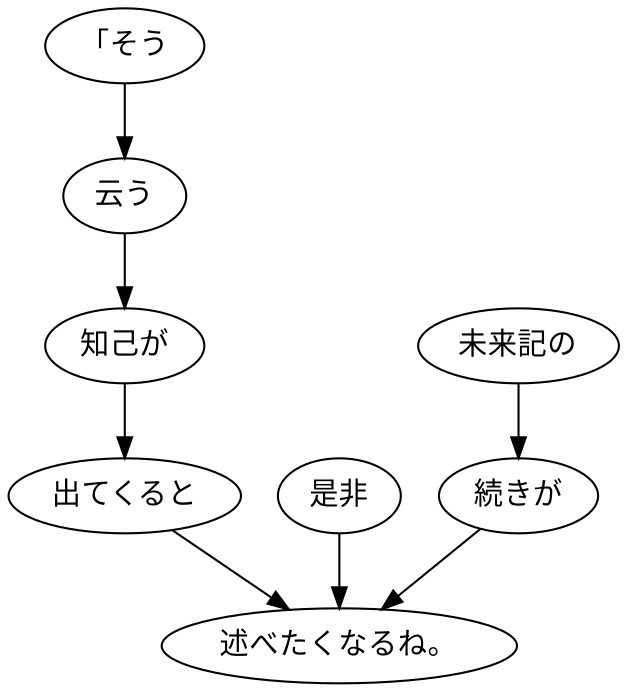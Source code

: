 digraph graph8732 {
	node0 [label="「そう"];
	node1 [label="云う"];
	node2 [label="知己が"];
	node3 [label="出てくると"];
	node4 [label="是非"];
	node5 [label="未来記の"];
	node6 [label="続きが"];
	node7 [label="述べたくなるね。"];
	node0 -> node1;
	node1 -> node2;
	node2 -> node3;
	node3 -> node7;
	node4 -> node7;
	node5 -> node6;
	node6 -> node7;
}
